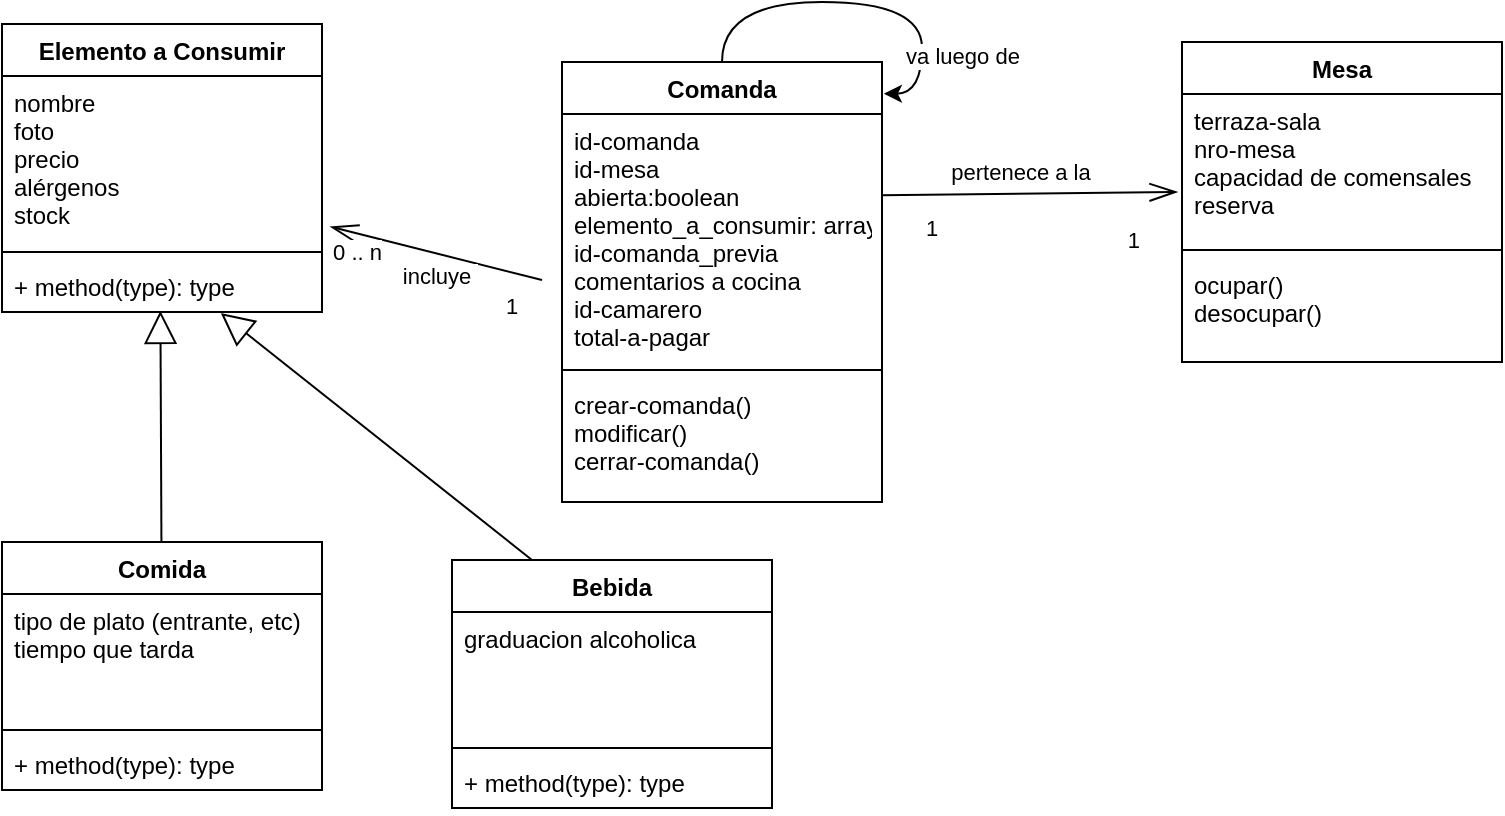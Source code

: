 <mxfile version="13.9.9" type="device"><diagram id="R0--Npo8QhLf9IpHQSHG" name="Page-1"><mxGraphModel dx="708" dy="445" grid="1" gridSize="10" guides="1" tooltips="1" connect="1" arrows="1" fold="1" page="1" pageScale="1" pageWidth="850" pageHeight="1100" math="0" shadow="0"><root><mxCell id="0"/><mxCell id="1" parent="0"/><mxCell id="G7y9Drb2QvJt71HV-y32-33" style="edgeStyle=orthogonalEdgeStyle;curved=1;rounded=0;orthogonalLoop=1;jettySize=auto;html=1;endArrow=classic;endFill=1;endSize=6;entryX=1.006;entryY=0.072;entryDx=0;entryDy=0;entryPerimeter=0;" parent="1" source="G7y9Drb2QvJt71HV-y32-1" target="G7y9Drb2QvJt71HV-y32-1" edge="1"><mxGeometry relative="1" as="geometry"><mxPoint x="470" y="40" as="targetPoint"/><Array as="points"><mxPoint x="400" y="20"/><mxPoint x="500" y="20"/><mxPoint x="500" y="66"/></Array></mxGeometry></mxCell><mxCell id="G7y9Drb2QvJt71HV-y32-34" value="&amp;nbsp;va luego de&amp;nbsp;" style="edgeLabel;html=1;align=center;verticalAlign=middle;resizable=0;points=[];" parent="G7y9Drb2QvJt71HV-y32-33" vertex="1" connectable="0"><mxGeometry x="0.599" y="4" relative="1" as="geometry"><mxPoint x="16" y="0.95" as="offset"/></mxGeometry></mxCell><mxCell id="G7y9Drb2QvJt71HV-y32-1" value="Comanda" style="swimlane;fontStyle=1;align=center;verticalAlign=top;childLayout=stackLayout;horizontal=1;startSize=26;horizontalStack=0;resizeParent=1;resizeParentMax=0;resizeLast=0;collapsible=1;marginBottom=0;" parent="1" vertex="1"><mxGeometry x="320" y="50" width="160" height="220" as="geometry"/></mxCell><mxCell id="G7y9Drb2QvJt71HV-y32-2" value="id-comanda&#10;id-mesa&#10;abierta:boolean&#10;elemento_a_consumir: array&#10;id-comanda_previa&#10;comentarios a cocina&#10;id-camarero&#10;total-a-pagar" style="text;strokeColor=none;fillColor=none;align=left;verticalAlign=top;spacingLeft=4;spacingRight=4;overflow=hidden;rotatable=0;points=[[0,0.5],[1,0.5]];portConstraint=eastwest;" parent="G7y9Drb2QvJt71HV-y32-1" vertex="1"><mxGeometry y="26" width="160" height="124" as="geometry"/></mxCell><mxCell id="G7y9Drb2QvJt71HV-y32-3" value="" style="line;strokeWidth=1;fillColor=none;align=left;verticalAlign=middle;spacingTop=-1;spacingLeft=3;spacingRight=3;rotatable=0;labelPosition=right;points=[];portConstraint=eastwest;" parent="G7y9Drb2QvJt71HV-y32-1" vertex="1"><mxGeometry y="150" width="160" height="8" as="geometry"/></mxCell><mxCell id="G7y9Drb2QvJt71HV-y32-4" value="crear-comanda()&#10;modificar()&#10;cerrar-comanda()" style="text;strokeColor=none;fillColor=none;align=left;verticalAlign=top;spacingLeft=4;spacingRight=4;overflow=hidden;rotatable=0;points=[[0,0.5],[1,0.5]];portConstraint=eastwest;" parent="G7y9Drb2QvJt71HV-y32-1" vertex="1"><mxGeometry y="158" width="160" height="62" as="geometry"/></mxCell><mxCell id="G7y9Drb2QvJt71HV-y32-5" value="Elemento a Consumir" style="swimlane;fontStyle=1;align=center;verticalAlign=top;childLayout=stackLayout;horizontal=1;startSize=26;horizontalStack=0;resizeParent=1;resizeParentMax=0;resizeLast=0;collapsible=1;marginBottom=0;" parent="1" vertex="1"><mxGeometry x="40" y="31" width="160" height="144" as="geometry"/></mxCell><mxCell id="G7y9Drb2QvJt71HV-y32-6" value="nombre&#10;foto&#10;precio&#10;alérgenos&#10;stock&#10;&#10;" style="text;strokeColor=none;fillColor=none;align=left;verticalAlign=top;spacingLeft=4;spacingRight=4;overflow=hidden;rotatable=0;points=[[0,0.5],[1,0.5]];portConstraint=eastwest;" parent="G7y9Drb2QvJt71HV-y32-5" vertex="1"><mxGeometry y="26" width="160" height="84" as="geometry"/></mxCell><mxCell id="G7y9Drb2QvJt71HV-y32-7" value="" style="line;strokeWidth=1;fillColor=none;align=left;verticalAlign=middle;spacingTop=-1;spacingLeft=3;spacingRight=3;rotatable=0;labelPosition=right;points=[];portConstraint=eastwest;" parent="G7y9Drb2QvJt71HV-y32-5" vertex="1"><mxGeometry y="110" width="160" height="8" as="geometry"/></mxCell><mxCell id="G7y9Drb2QvJt71HV-y32-8" value="+ method(type): type" style="text;strokeColor=none;fillColor=none;align=left;verticalAlign=top;spacingLeft=4;spacingRight=4;overflow=hidden;rotatable=0;points=[[0,0.5],[1,0.5]];portConstraint=eastwest;" parent="G7y9Drb2QvJt71HV-y32-5" vertex="1"><mxGeometry y="118" width="160" height="26" as="geometry"/></mxCell><mxCell id="G7y9Drb2QvJt71HV-y32-9" value="Mesa" style="swimlane;fontStyle=1;align=center;verticalAlign=top;childLayout=stackLayout;horizontal=1;startSize=26;horizontalStack=0;resizeParent=1;resizeParentMax=0;resizeLast=0;collapsible=1;marginBottom=0;" parent="1" vertex="1"><mxGeometry x="630" y="40" width="160" height="160" as="geometry"/></mxCell><mxCell id="G7y9Drb2QvJt71HV-y32-10" value="terraza-sala&#10;nro-mesa&#10;capacidad de comensales&#10;reserva" style="text;strokeColor=none;fillColor=none;align=left;verticalAlign=top;spacingLeft=4;spacingRight=4;overflow=hidden;rotatable=0;points=[[0,0.5],[1,0.5]];portConstraint=eastwest;" parent="G7y9Drb2QvJt71HV-y32-9" vertex="1"><mxGeometry y="26" width="160" height="74" as="geometry"/></mxCell><mxCell id="G7y9Drb2QvJt71HV-y32-11" value="" style="line;strokeWidth=1;fillColor=none;align=left;verticalAlign=middle;spacingTop=-1;spacingLeft=3;spacingRight=3;rotatable=0;labelPosition=right;points=[];portConstraint=eastwest;" parent="G7y9Drb2QvJt71HV-y32-9" vertex="1"><mxGeometry y="100" width="160" height="8" as="geometry"/></mxCell><mxCell id="G7y9Drb2QvJt71HV-y32-12" value="ocupar()&#10;desocupar()&#10;" style="text;strokeColor=none;fillColor=none;align=left;verticalAlign=top;spacingLeft=4;spacingRight=4;overflow=hidden;rotatable=0;points=[[0,0.5],[1,0.5]];portConstraint=eastwest;" parent="G7y9Drb2QvJt71HV-y32-9" vertex="1"><mxGeometry y="108" width="160" height="52" as="geometry"/></mxCell><mxCell id="G7y9Drb2QvJt71HV-y32-13" value="Bebida" style="swimlane;fontStyle=1;align=center;verticalAlign=top;childLayout=stackLayout;horizontal=1;startSize=26;horizontalStack=0;resizeParent=1;resizeParentMax=0;resizeLast=0;collapsible=1;marginBottom=0;" parent="1" vertex="1"><mxGeometry x="265" y="299" width="160" height="124" as="geometry"/></mxCell><mxCell id="G7y9Drb2QvJt71HV-y32-14" value="graduacion alcoholica" style="text;strokeColor=none;fillColor=none;align=left;verticalAlign=top;spacingLeft=4;spacingRight=4;overflow=hidden;rotatable=0;points=[[0,0.5],[1,0.5]];portConstraint=eastwest;" parent="G7y9Drb2QvJt71HV-y32-13" vertex="1"><mxGeometry y="26" width="160" height="64" as="geometry"/></mxCell><mxCell id="G7y9Drb2QvJt71HV-y32-15" value="" style="line;strokeWidth=1;fillColor=none;align=left;verticalAlign=middle;spacingTop=-1;spacingLeft=3;spacingRight=3;rotatable=0;labelPosition=right;points=[];portConstraint=eastwest;" parent="G7y9Drb2QvJt71HV-y32-13" vertex="1"><mxGeometry y="90" width="160" height="8" as="geometry"/></mxCell><mxCell id="G7y9Drb2QvJt71HV-y32-16" value="+ method(type): type" style="text;strokeColor=none;fillColor=none;align=left;verticalAlign=top;spacingLeft=4;spacingRight=4;overflow=hidden;rotatable=0;points=[[0,0.5],[1,0.5]];portConstraint=eastwest;" parent="G7y9Drb2QvJt71HV-y32-13" vertex="1"><mxGeometry y="98" width="160" height="26" as="geometry"/></mxCell><mxCell id="G7y9Drb2QvJt71HV-y32-27" style="edgeStyle=none;rounded=0;orthogonalLoop=1;jettySize=auto;html=1;entryX=0.495;entryY=0.978;entryDx=0;entryDy=0;entryPerimeter=0;endArrow=block;endFill=0;endSize=14;" parent="1" source="G7y9Drb2QvJt71HV-y32-23" target="G7y9Drb2QvJt71HV-y32-8" edge="1"><mxGeometry relative="1" as="geometry"/></mxCell><mxCell id="G7y9Drb2QvJt71HV-y32-23" value="Comida" style="swimlane;fontStyle=1;align=center;verticalAlign=top;childLayout=stackLayout;horizontal=1;startSize=26;horizontalStack=0;resizeParent=1;resizeParentMax=0;resizeLast=0;collapsible=1;marginBottom=0;" parent="1" vertex="1"><mxGeometry x="40" y="290" width="160" height="124" as="geometry"/></mxCell><mxCell id="G7y9Drb2QvJt71HV-y32-24" value="tipo de plato (entrante, etc)&#10;tiempo que tarda&#10;&#10;" style="text;strokeColor=none;fillColor=none;align=left;verticalAlign=top;spacingLeft=4;spacingRight=4;overflow=hidden;rotatable=0;points=[[0,0.5],[1,0.5]];portConstraint=eastwest;" parent="G7y9Drb2QvJt71HV-y32-23" vertex="1"><mxGeometry y="26" width="160" height="64" as="geometry"/></mxCell><mxCell id="G7y9Drb2QvJt71HV-y32-25" value="" style="line;strokeWidth=1;fillColor=none;align=left;verticalAlign=middle;spacingTop=-1;spacingLeft=3;spacingRight=3;rotatable=0;labelPosition=right;points=[];portConstraint=eastwest;" parent="G7y9Drb2QvJt71HV-y32-23" vertex="1"><mxGeometry y="90" width="160" height="8" as="geometry"/></mxCell><mxCell id="G7y9Drb2QvJt71HV-y32-26" value="+ method(type): type" style="text;strokeColor=none;fillColor=none;align=left;verticalAlign=top;spacingLeft=4;spacingRight=4;overflow=hidden;rotatable=0;points=[[0,0.5],[1,0.5]];portConstraint=eastwest;" parent="G7y9Drb2QvJt71HV-y32-23" vertex="1"><mxGeometry y="98" width="160" height="26" as="geometry"/></mxCell><mxCell id="G7y9Drb2QvJt71HV-y32-29" style="edgeStyle=none;rounded=0;orthogonalLoop=1;jettySize=auto;html=1;entryX=0.684;entryY=1.022;entryDx=0;entryDy=0;entryPerimeter=0;endArrow=block;endFill=0;endSize=14;exitX=0.25;exitY=0;exitDx=0;exitDy=0;" parent="1" source="G7y9Drb2QvJt71HV-y32-13" target="G7y9Drb2QvJt71HV-y32-8" edge="1"><mxGeometry relative="1" as="geometry"><mxPoint x="129.664" y="300" as="sourcePoint"/><mxPoint x="129.2" y="214.428" as="targetPoint"/></mxGeometry></mxCell><mxCell id="G7y9Drb2QvJt71HV-y32-35" value="&amp;nbsp;incluye&amp;nbsp;" style="endArrow=openThin;html=1;endSize=12;startArrow=none;startSize=14;startFill=0;entryX=1.026;entryY=0.897;entryDx=0;entryDy=0;entryPerimeter=0;endFill=0;" parent="1" target="G7y9Drb2QvJt71HV-y32-6" edge="1"><mxGeometry x="-0.055" y="11" relative="1" as="geometry"><mxPoint x="310" y="159" as="sourcePoint"/><mxPoint x="390" y="190" as="targetPoint"/><mxPoint as="offset"/></mxGeometry></mxCell><mxCell id="G7y9Drb2QvJt71HV-y32-36" value="1" style="edgeLabel;resizable=0;html=1;align=left;verticalAlign=top;" parent="G7y9Drb2QvJt71HV-y32-35" connectable="0" vertex="1"><mxGeometry x="-1" relative="1" as="geometry"><mxPoint x="-20" as="offset"/></mxGeometry></mxCell><mxCell id="G7y9Drb2QvJt71HV-y32-37" value="0 .. n" style="edgeLabel;resizable=0;html=1;align=right;verticalAlign=top;" parent="G7y9Drb2QvJt71HV-y32-35" connectable="0" vertex="1"><mxGeometry x="1" relative="1" as="geometry"><mxPoint x="25.71" as="offset"/></mxGeometry></mxCell><mxCell id="G7y9Drb2QvJt71HV-y32-44" value="&amp;nbsp;pertenece a la&amp;nbsp;" style="endArrow=openThin;html=1;endSize=12;startArrow=none;startSize=14;startFill=0;endFill=0;entryX=-0.014;entryY=0.662;entryDx=0;entryDy=0;entryPerimeter=0;exitX=0.997;exitY=0.328;exitDx=0;exitDy=0;exitPerimeter=0;" parent="1" target="G7y9Drb2QvJt71HV-y32-10" edge="1" source="G7y9Drb2QvJt71HV-y32-2"><mxGeometry x="-0.055" y="11" relative="1" as="geometry"><mxPoint x="470" y="90" as="sourcePoint"/><mxPoint x="480" y="160" as="targetPoint"/><mxPoint as="offset"/></mxGeometry></mxCell><mxCell id="G7y9Drb2QvJt71HV-y32-45" value="1" style="edgeLabel;resizable=0;html=1;align=left;verticalAlign=top;" parent="G7y9Drb2QvJt71HV-y32-44" connectable="0" vertex="1"><mxGeometry x="-1" relative="1" as="geometry"><mxPoint x="20" y="3.33" as="offset"/></mxGeometry></mxCell><mxCell id="G7y9Drb2QvJt71HV-y32-46" value="1" style="edgeLabel;resizable=0;html=1;align=right;verticalAlign=top;" parent="G7y9Drb2QvJt71HV-y32-44" connectable="0" vertex="1"><mxGeometry x="1" relative="1" as="geometry"><mxPoint x="-17.84" y="11.34" as="offset"/></mxGeometry></mxCell></root></mxGraphModel></diagram></mxfile>
